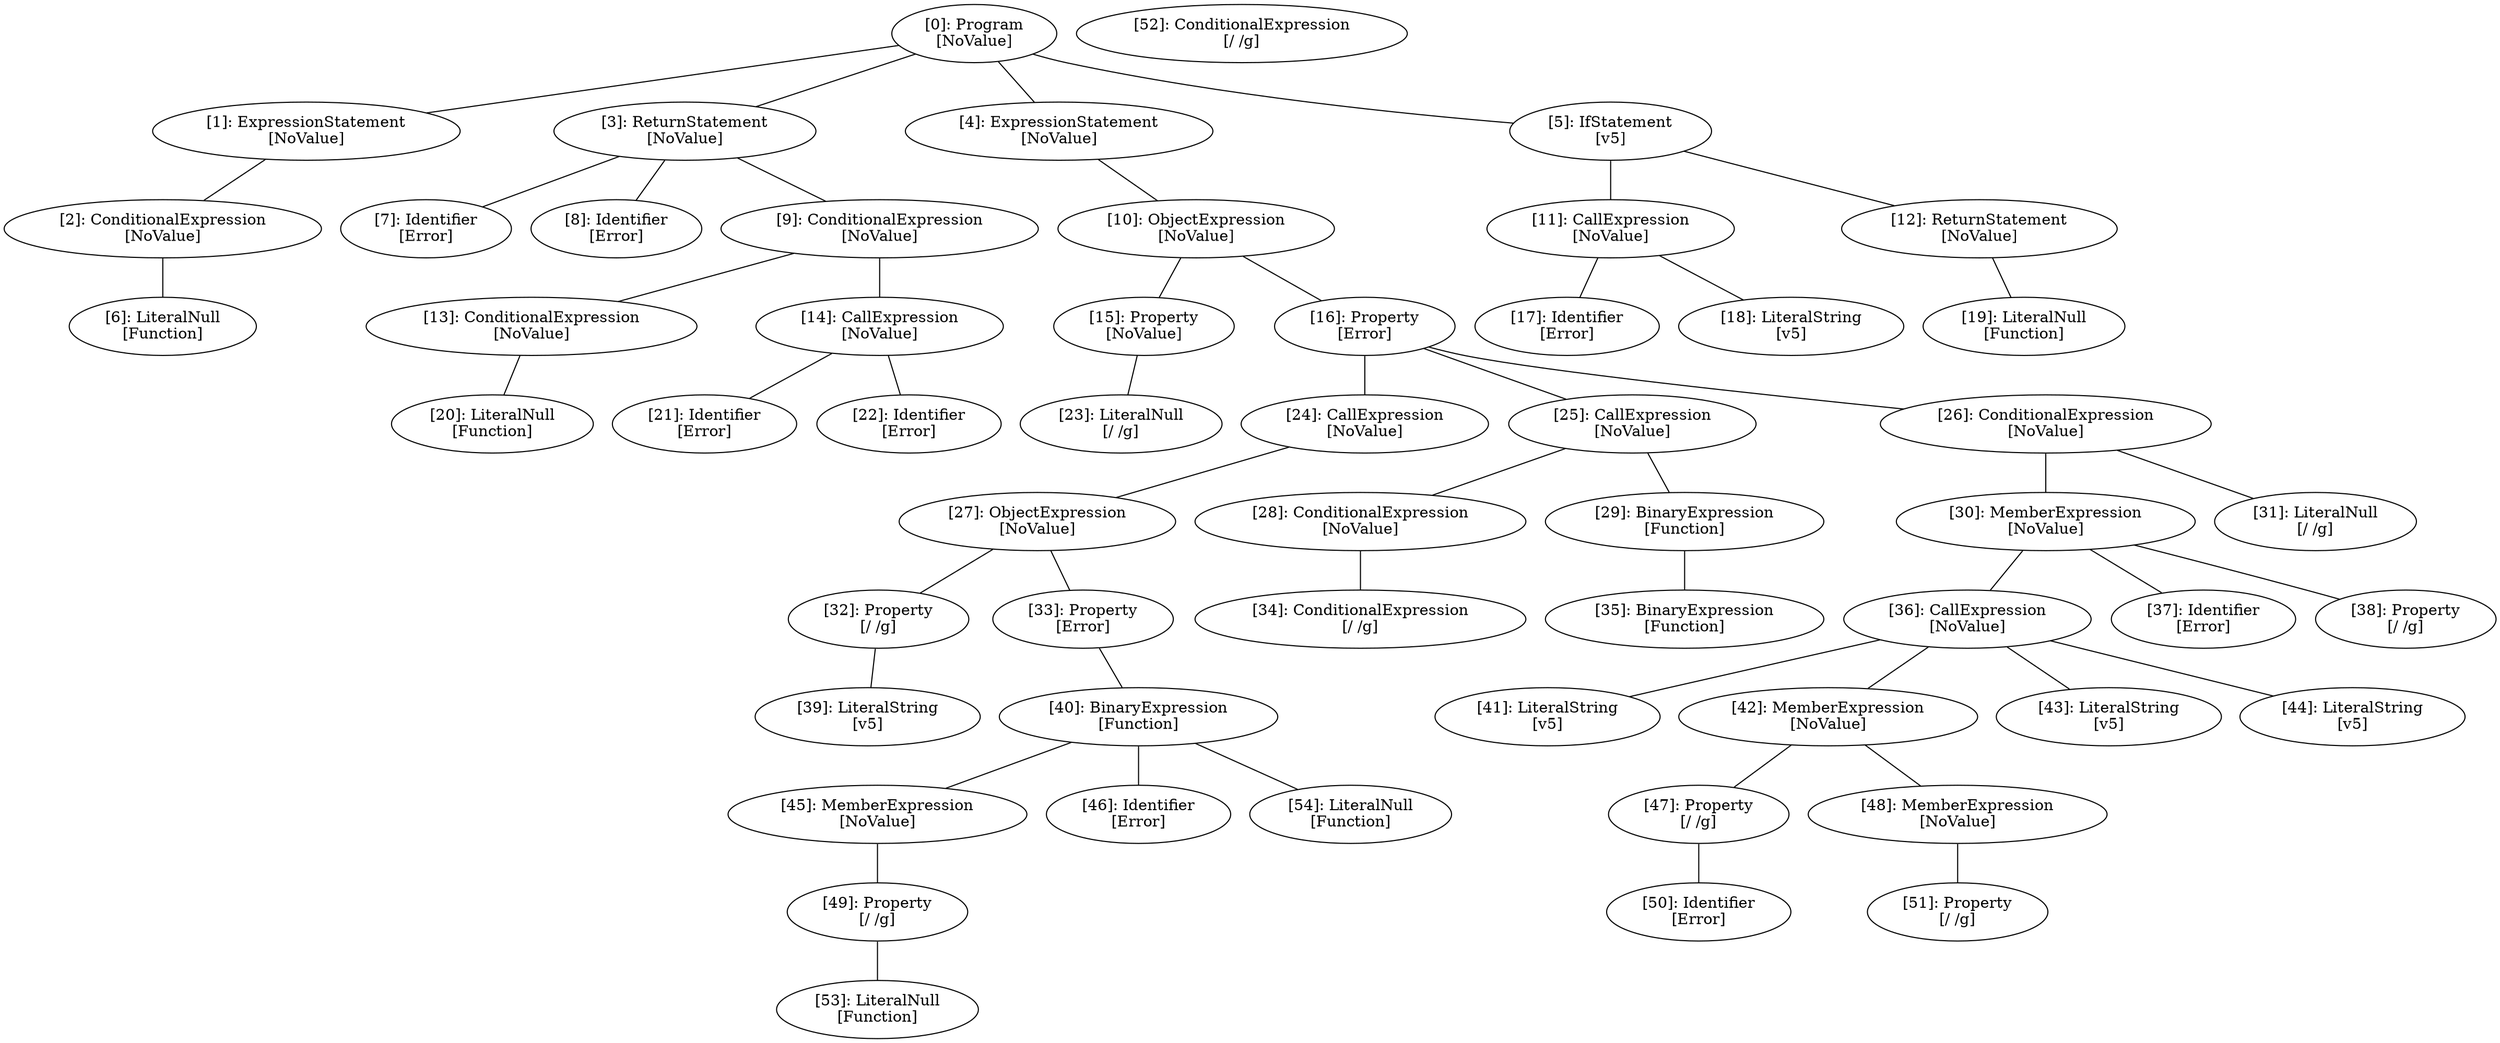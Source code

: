 // Result
graph {
	0 [label="[0]: Program
[NoValue]"]
	1 [label="[1]: ExpressionStatement
[NoValue]"]
	2 [label="[2]: ConditionalExpression
[NoValue]"]
	3 [label="[3]: ReturnStatement
[NoValue]"]
	4 [label="[4]: ExpressionStatement
[NoValue]"]
	5 [label="[5]: IfStatement
[v5]"]
	6 [label="[6]: LiteralNull
[Function]"]
	7 [label="[7]: Identifier
[Error]"]
	8 [label="[8]: Identifier
[Error]"]
	9 [label="[9]: ConditionalExpression
[NoValue]"]
	10 [label="[10]: ObjectExpression
[NoValue]"]
	11 [label="[11]: CallExpression
[NoValue]"]
	12 [label="[12]: ReturnStatement
[NoValue]"]
	13 [label="[13]: ConditionalExpression
[NoValue]"]
	14 [label="[14]: CallExpression
[NoValue]"]
	15 [label="[15]: Property
[NoValue]"]
	16 [label="[16]: Property
[Error]"]
	17 [label="[17]: Identifier
[Error]"]
	18 [label="[18]: LiteralString
[v5]"]
	19 [label="[19]: LiteralNull
[Function]"]
	20 [label="[20]: LiteralNull
[Function]"]
	21 [label="[21]: Identifier
[Error]"]
	22 [label="[22]: Identifier
[Error]"]
	23 [label="[23]: LiteralNull
[/ /g]"]
	24 [label="[24]: CallExpression
[NoValue]"]
	25 [label="[25]: CallExpression
[NoValue]"]
	26 [label="[26]: ConditionalExpression
[NoValue]"]
	27 [label="[27]: ObjectExpression
[NoValue]"]
	28 [label="[28]: ConditionalExpression
[NoValue]"]
	29 [label="[29]: BinaryExpression
[Function]"]
	30 [label="[30]: MemberExpression
[NoValue]"]
	31 [label="[31]: LiteralNull
[/ /g]"]
	32 [label="[32]: Property
[/ /g]"]
	33 [label="[33]: Property
[Error]"]
	34 [label="[34]: ConditionalExpression
[/ /g]"]
	35 [label="[35]: BinaryExpression
[Function]"]
	36 [label="[36]: CallExpression
[NoValue]"]
	37 [label="[37]: Identifier
[Error]"]
	38 [label="[38]: Property
[/ /g]"]
	39 [label="[39]: LiteralString
[v5]"]
	40 [label="[40]: BinaryExpression
[Function]"]
	41 [label="[41]: LiteralString
[v5]"]
	42 [label="[42]: MemberExpression
[NoValue]"]
	43 [label="[43]: LiteralString
[v5]"]
	44 [label="[44]: LiteralString
[v5]"]
	45 [label="[45]: MemberExpression
[NoValue]"]
	46 [label="[46]: Identifier
[Error]"]
	47 [label="[47]: Property
[/ /g]"]
	48 [label="[48]: MemberExpression
[NoValue]"]
	49 [label="[49]: Property
[/ /g]"]
	50 [label="[50]: Identifier
[Error]"]
	51 [label="[51]: Property
[/ /g]"]
	52 [label="[52]: ConditionalExpression
[/ /g]"]
	53 [label="[53]: LiteralNull
[Function]"]
	54 [label="[54]: LiteralNull
[Function]"]
	0 -- 1
	0 -- 3
	0 -- 4
	0 -- 5
	1 -- 2
	2 -- 6
	3 -- 7
	3 -- 8
	3 -- 9
	4 -- 10
	5 -- 11
	5 -- 12
	9 -- 13
	9 -- 14
	10 -- 15
	10 -- 16
	11 -- 17
	11 -- 18
	12 -- 19
	13 -- 20
	14 -- 21
	14 -- 22
	15 -- 23
	16 -- 24
	16 -- 25
	16 -- 26
	24 -- 27
	25 -- 28
	25 -- 29
	26 -- 30
	26 -- 31
	27 -- 32
	27 -- 33
	28 -- 34
	29 -- 35
	30 -- 36
	30 -- 37
	30 -- 38
	32 -- 39
	33 -- 40
	36 -- 41
	36 -- 42
	36 -- 43
	36 -- 44
	40 -- 45
	40 -- 46
	40 -- 54
	42 -- 47
	42 -- 48
	45 -- 49
	47 -- 50
	48 -- 51
	49 -- 53
}

